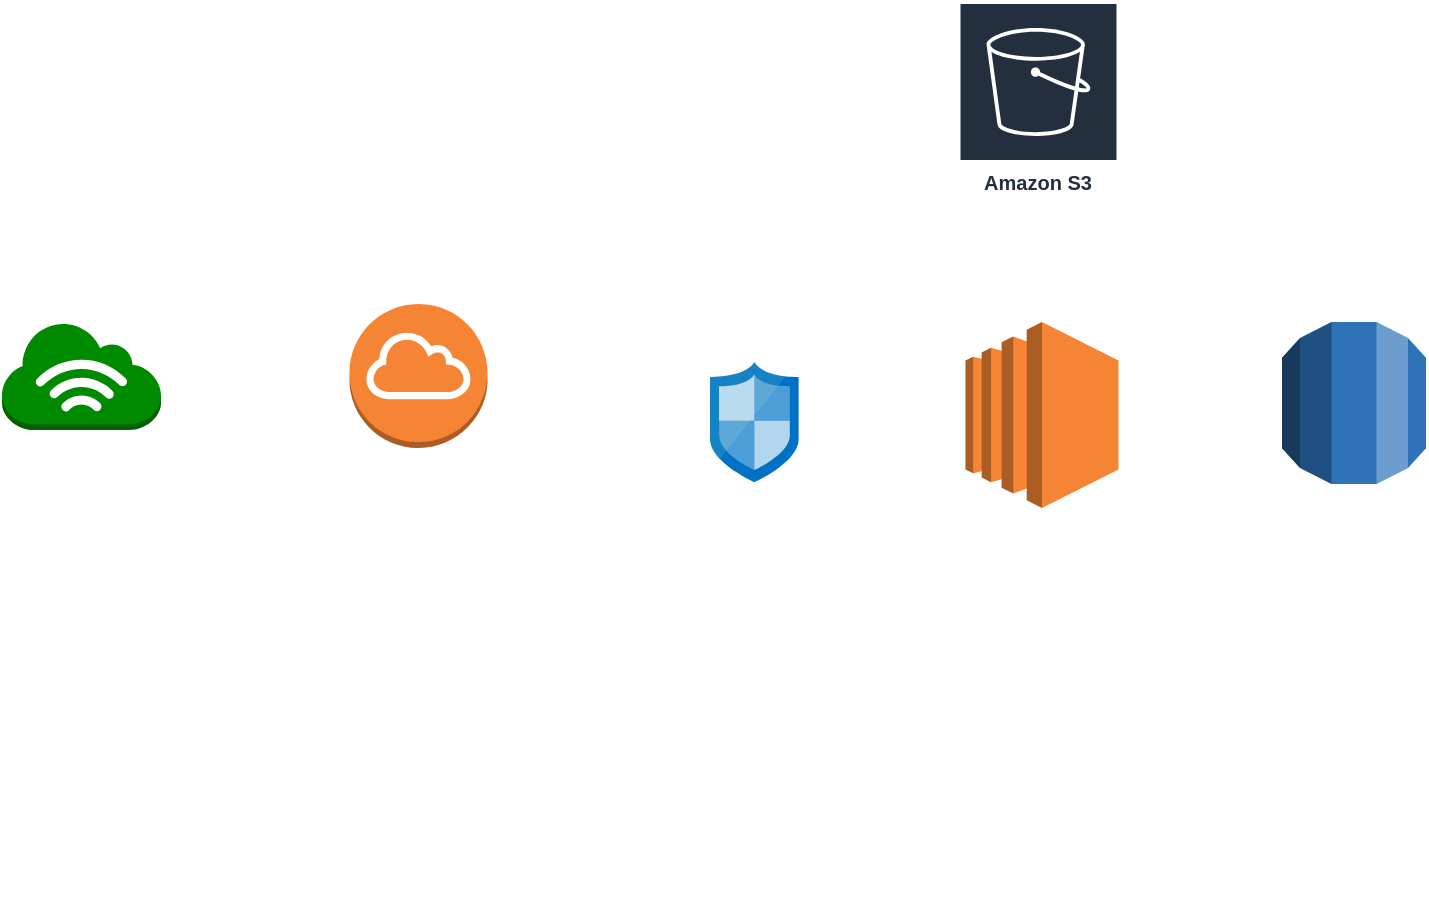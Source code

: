 <mxfile version="24.4.3" type="github">
  <diagram name="Page-1" id="XGI8lvFBCLNwqOxvpuwL">
    <mxGraphModel dx="1735" dy="1102" grid="1" gridSize="10" guides="1" tooltips="1" connect="1" arrows="1" fold="1" page="1" pageScale="1" pageWidth="850" pageHeight="1100" math="0" shadow="0">
      <root>
        <mxCell id="0" />
        <mxCell id="1" parent="0" />
        <mxCell id="CK50bNE_8f3SzOY5uAgv-1" value="" style="outlineConnect=0;dashed=0;verticalLabelPosition=bottom;verticalAlign=top;align=center;html=1;shape=mxgraph.aws3.ec2;fillColor=#F58534;gradientColor=none;" vertex="1" parent="1">
          <mxGeometry x="541.75" y="320" width="76.5" height="93" as="geometry" />
        </mxCell>
        <mxCell id="CK50bNE_8f3SzOY5uAgv-2" value="Amazon S3" style="sketch=0;outlineConnect=0;fontColor=#232F3E;gradientColor=none;strokeColor=#ffffff;fillColor=#232F3E;dashed=0;verticalLabelPosition=middle;verticalAlign=bottom;align=center;html=1;whiteSpace=wrap;fontSize=10;fontStyle=1;spacing=3;shape=mxgraph.aws4.productIcon;prIcon=mxgraph.aws4.s3;" vertex="1" parent="1">
          <mxGeometry x="538.25" y="160" width="80" height="100" as="geometry" />
        </mxCell>
        <mxCell id="CK50bNE_8f3SzOY5uAgv-3" value="" style="outlineConnect=0;dashed=0;verticalLabelPosition=bottom;verticalAlign=top;align=center;html=1;shape=mxgraph.aws3.rds;fillColor=#2E73B8;gradientColor=none;" vertex="1" parent="1">
          <mxGeometry x="700" y="320" width="72" height="81" as="geometry" />
        </mxCell>
        <mxCell id="CK50bNE_8f3SzOY5uAgv-5" value="" style="outlineConnect=0;dashed=0;verticalLabelPosition=bottom;verticalAlign=top;align=center;html=1;shape=mxgraph.aws3.internet_gateway;fillColor=#F58534;gradientColor=none;" vertex="1" parent="1">
          <mxGeometry x="233.75" y="311" width="69" height="72" as="geometry" />
        </mxCell>
        <mxCell id="CK50bNE_8f3SzOY5uAgv-6" value="" style="outlineConnect=0;dashed=0;verticalLabelPosition=bottom;verticalAlign=top;align=center;html=1;shape=mxgraph.aws3.internet_3;fillColor=#008a00;strokeColor=#005700;fontColor=#ffffff;" vertex="1" parent="1">
          <mxGeometry x="60" y="320" width="79.5" height="54" as="geometry" />
        </mxCell>
        <mxCell id="CK50bNE_8f3SzOY5uAgv-7" value="" style="image;sketch=0;aspect=fixed;html=1;points=[];align=center;fontSize=12;image=img/lib/mscae/Network_Security_Groups_Classic.svg;" vertex="1" parent="1">
          <mxGeometry x="414" y="340" width="44.4" height="60" as="geometry" />
        </mxCell>
        <mxCell id="CK50bNE_8f3SzOY5uAgv-8" value="" style="shape=image;verticalLabelPosition=bottom;labelBackgroundColor=default;verticalAlign=top;aspect=fixed;imageAspect=0;image=https://seeklogo.com/images/G/gradio-icon-logo-908AE1836C-seeklogo.com.png;" vertex="1" parent="1">
          <mxGeometry x="630" y="510" width="110" height="96.07" as="geometry" />
        </mxCell>
        <mxCell id="CK50bNE_8f3SzOY5uAgv-9" value="" style="shape=image;verticalLabelPosition=bottom;labelBackgroundColor=default;verticalAlign=top;aspect=fixed;imageAspect=0;image=https://streamlit.io/images/brand/streamlit-mark-color.svg;" vertex="1" parent="1">
          <mxGeometry x="350.75" y="498.0" width="191" height="104.7" as="geometry" />
        </mxCell>
      </root>
    </mxGraphModel>
  </diagram>
</mxfile>
